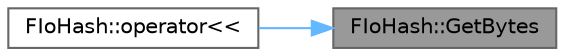 digraph "FIoHash::GetBytes"
{
 // INTERACTIVE_SVG=YES
 // LATEX_PDF_SIZE
  bgcolor="transparent";
  edge [fontname=Helvetica,fontsize=10,labelfontname=Helvetica,labelfontsize=10];
  node [fontname=Helvetica,fontsize=10,shape=box,height=0.2,width=0.4];
  rankdir="RL";
  Node1 [id="Node000001",label="FIoHash::GetBytes",height=0.2,width=0.4,color="gray40", fillcolor="grey60", style="filled", fontcolor="black",tooltip="Returns a reference to the raw byte array for the hash."];
  Node1 -> Node2 [id="edge1_Node000001_Node000002",dir="back",color="steelblue1",style="solid",tooltip=" "];
  Node2 [id="Node000002",label="FIoHash::operator\<\<",height=0.2,width=0.4,color="grey40", fillcolor="white", style="filled",URL="$d9/dfe/structFIoHash.html#a42ba047f9e9162b70489d538811fb99e",tooltip=" "];
}
